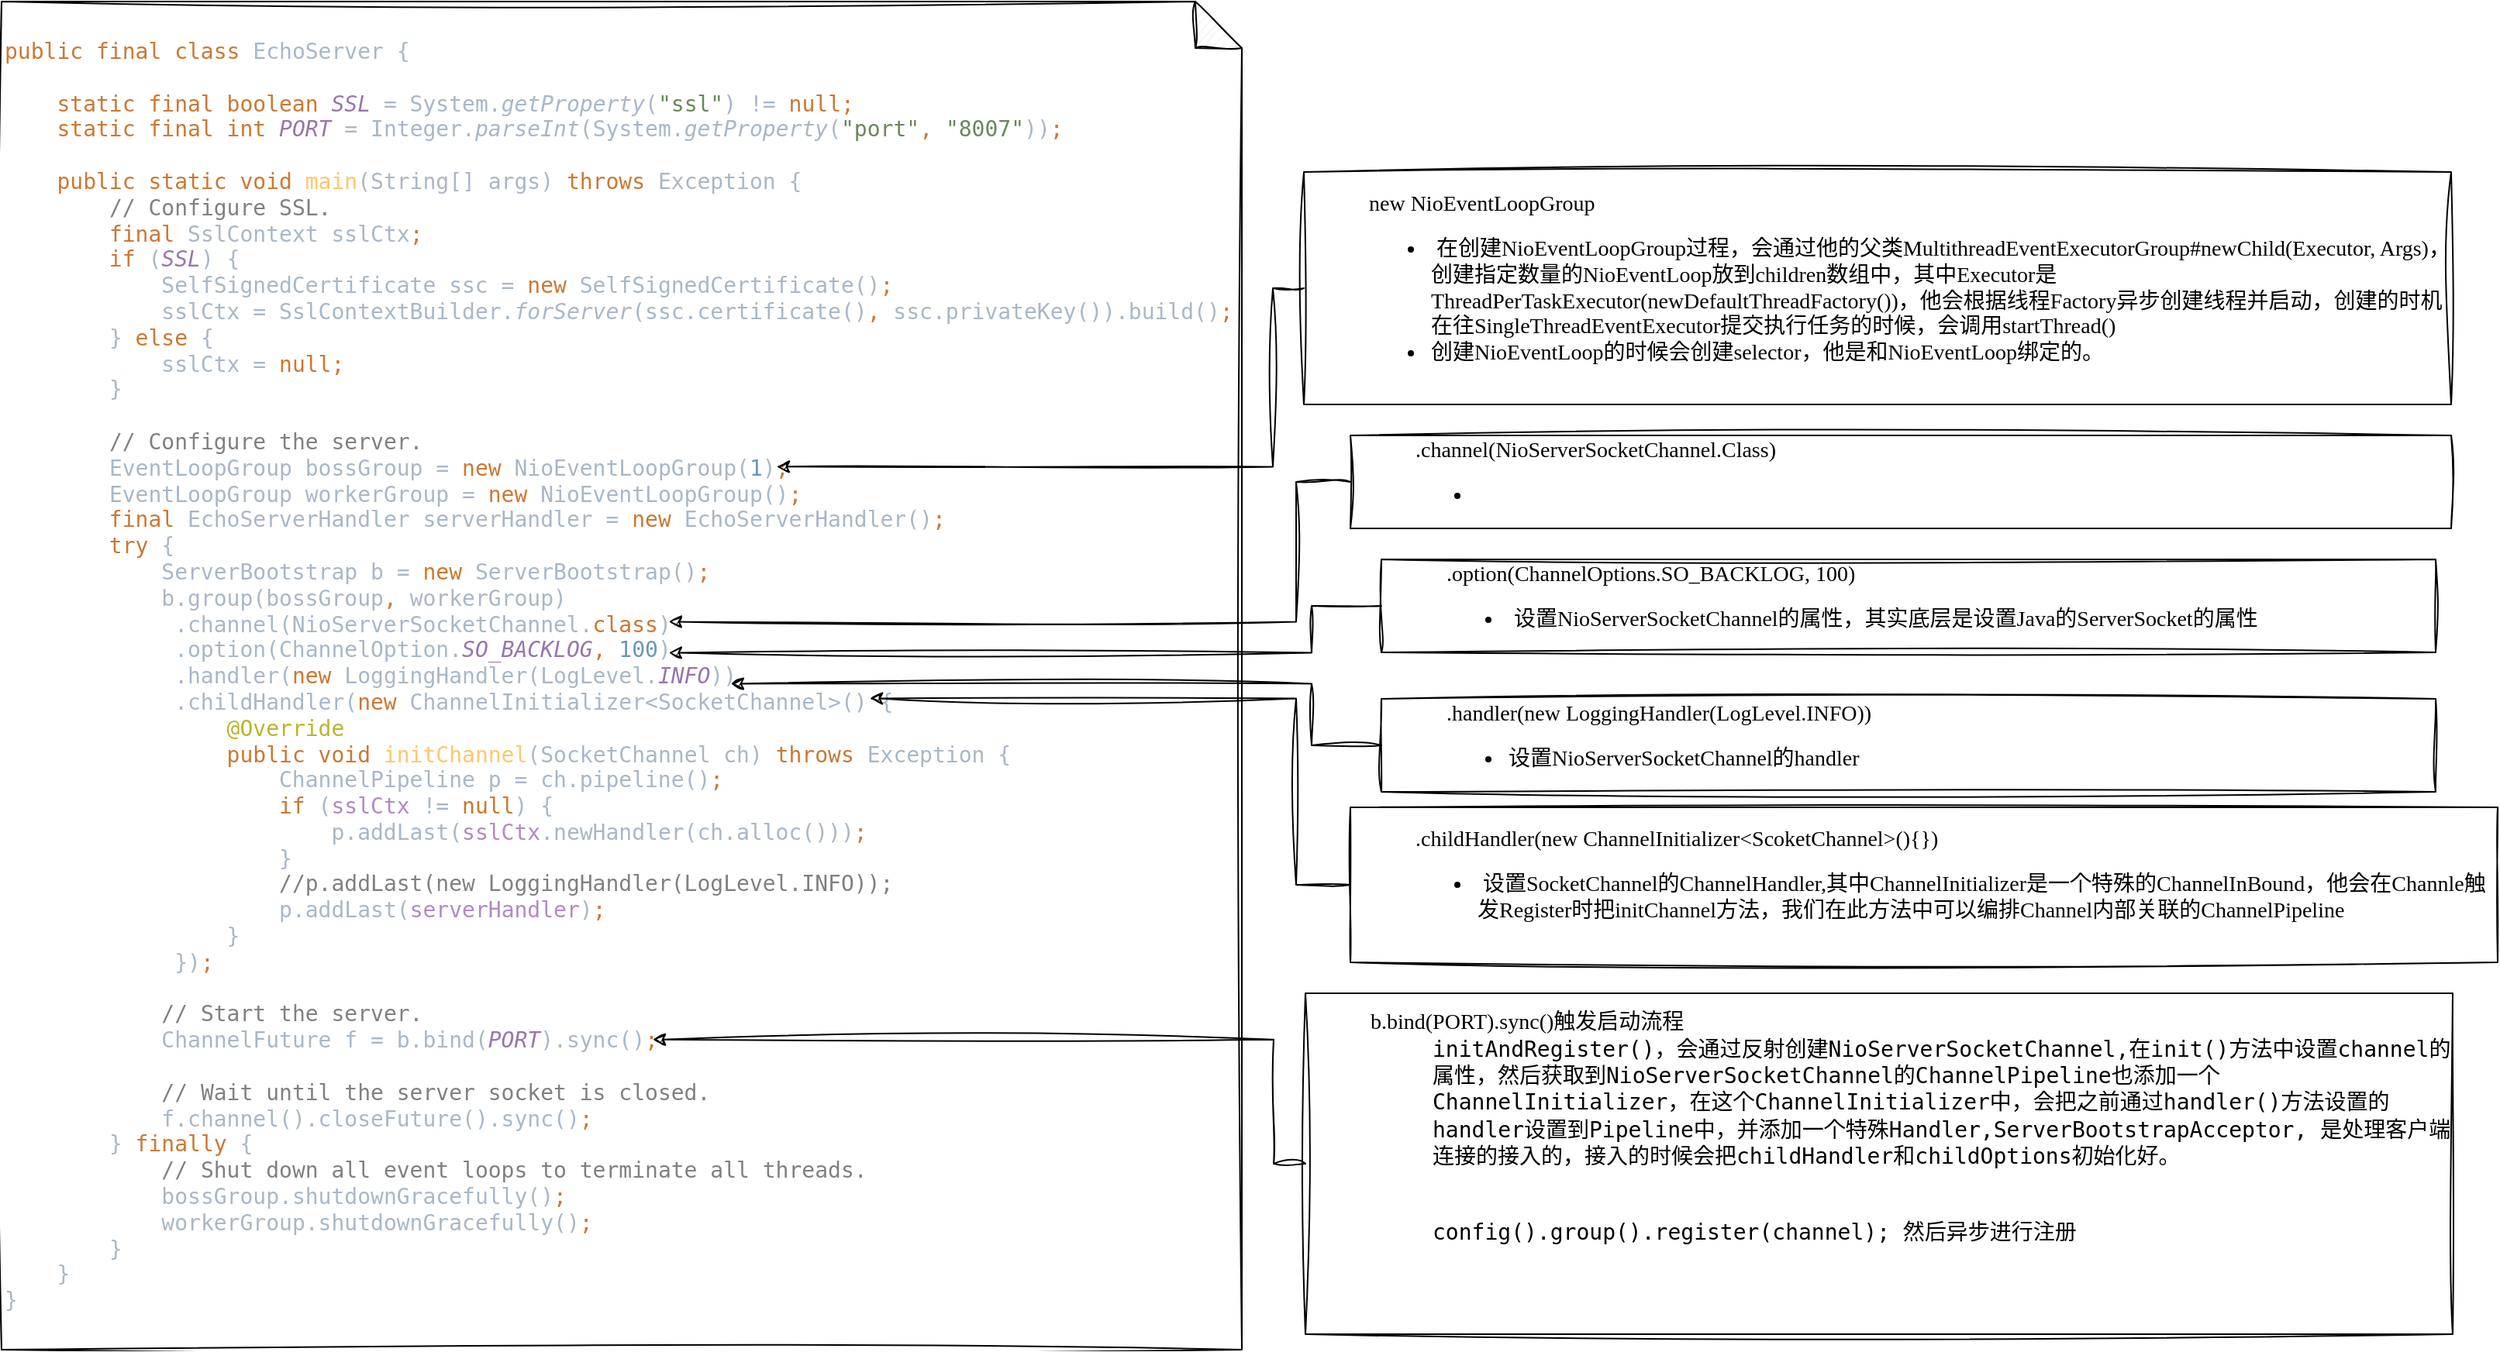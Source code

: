 <mxfile version="25.0.1">
  <diagram name="第 1 页" id="qz_eTlOUjigopzMpCS2V">
    <mxGraphModel dx="1434" dy="785" grid="1" gridSize="10" guides="1" tooltips="1" connect="1" arrows="1" fold="1" page="1" pageScale="1" pageWidth="827" pageHeight="1169" math="0" shadow="0">
      <root>
        <mxCell id="0" />
        <mxCell id="1" parent="0" />
        <mxCell id="QUjDSShRD5Z-mO_rARuF-3" value="&lt;div style=&quot;color: rgb(169, 183, 198);&quot;&gt;&lt;pre style=&quot;font-family: Monaco, monospace; font-size: 10.5pt;&quot;&gt;&lt;span style=&quot;color: rgb(204, 120, 50);&quot;&gt;public final class &lt;/span&gt;EchoServer {&lt;br&gt;&lt;br&gt;    &lt;span style=&quot;color: rgb(204, 120, 50);&quot;&gt;static final boolean &lt;/span&gt;&lt;span style=&quot;color: rgb(152, 118, 170); font-style: italic;&quot;&gt;SSL &lt;/span&gt;= System.&lt;span style=&quot;font-style: italic;&quot;&gt;getProperty&lt;/span&gt;(&lt;span style=&quot;color: rgb(106, 135, 89);&quot;&gt;&quot;ssl&quot;&lt;/span&gt;) != &lt;span style=&quot;color: rgb(204, 120, 50);&quot;&gt;null;&lt;br&gt;&lt;/span&gt;&lt;span style=&quot;color: rgb(204, 120, 50);&quot;&gt;    static final int &lt;/span&gt;&lt;span style=&quot;color: rgb(152, 118, 170); font-style: italic;&quot;&gt;PORT &lt;/span&gt;= Integer.&lt;span style=&quot;font-style: italic;&quot;&gt;parseInt&lt;/span&gt;(System.&lt;span style=&quot;font-style: italic;&quot;&gt;getProperty&lt;/span&gt;(&lt;span style=&quot;color: rgb(106, 135, 89);&quot;&gt;&quot;port&quot;&lt;/span&gt;&lt;span style=&quot;color: rgb(204, 120, 50);&quot;&gt;, &lt;/span&gt;&lt;span style=&quot;color: rgb(106, 135, 89);&quot;&gt;&quot;8007&quot;&lt;/span&gt;))&lt;span style=&quot;color: rgb(204, 120, 50);&quot;&gt;;&lt;br&gt;&lt;/span&gt;&lt;span style=&quot;color: rgb(204, 120, 50);&quot;&gt;&lt;br&gt;&lt;/span&gt;&lt;span style=&quot;color: rgb(204, 120, 50);&quot;&gt;    public static void &lt;/span&gt;&lt;span style=&quot;color: rgb(255, 198, 109);&quot;&gt;main&lt;/span&gt;(String[] args) &lt;span style=&quot;color: rgb(204, 120, 50);&quot;&gt;throws &lt;/span&gt;Exception {&lt;br&gt;        &lt;span style=&quot;color: rgb(128, 128, 128);&quot;&gt;// Configure SSL.&lt;br&gt;&lt;/span&gt;&lt;span style=&quot;color: rgb(128, 128, 128);&quot;&gt;        &lt;/span&gt;&lt;span style=&quot;color: rgb(204, 120, 50);&quot;&gt;final &lt;/span&gt;SslContext sslCtx&lt;span style=&quot;color: rgb(204, 120, 50);&quot;&gt;;&lt;br&gt;&lt;/span&gt;&lt;span style=&quot;color: rgb(204, 120, 50);&quot;&gt;        if &lt;/span&gt;(&lt;span style=&quot;color: rgb(152, 118, 170); font-style: italic;&quot;&gt;SSL&lt;/span&gt;) {&lt;br&gt;            SelfSignedCertificate ssc = &lt;span style=&quot;color: rgb(204, 120, 50);&quot;&gt;new &lt;/span&gt;SelfSignedCertificate()&lt;span style=&quot;color: rgb(204, 120, 50);&quot;&gt;;&lt;br&gt;&lt;/span&gt;&lt;span style=&quot;color: rgb(204, 120, 50);&quot;&gt;            &lt;/span&gt;sslCtx = SslContextBuilder.&lt;span style=&quot;font-style: italic;&quot;&gt;forServer&lt;/span&gt;(ssc.certificate()&lt;span style=&quot;color: rgb(204, 120, 50);&quot;&gt;, &lt;/span&gt;ssc.privateKey()).build()&lt;span style=&quot;color: rgb(204, 120, 50);&quot;&gt;;&lt;br&gt;&lt;/span&gt;&lt;span style=&quot;color: rgb(204, 120, 50);&quot;&gt;        &lt;/span&gt;} &lt;span style=&quot;color: rgb(204, 120, 50);&quot;&gt;else &lt;/span&gt;{&lt;br&gt;            sslCtx = &lt;span style=&quot;color: rgb(204, 120, 50);&quot;&gt;null;&lt;br&gt;&lt;/span&gt;&lt;span style=&quot;color: rgb(204, 120, 50);&quot;&gt;        &lt;/span&gt;}&lt;br&gt;&lt;br&gt;        &lt;span style=&quot;color: rgb(128, 128, 128);&quot;&gt;// Configure the server.&lt;br&gt;&lt;/span&gt;&lt;span style=&quot;color: rgb(128, 128, 128);&quot;&gt;        &lt;/span&gt;EventLoopGroup bossGroup = &lt;span style=&quot;color: rgb(204, 120, 50);&quot;&gt;new &lt;/span&gt;NioEventLoopGroup(&lt;span style=&quot;color: rgb(104, 151, 187);&quot;&gt;1&lt;/span&gt;)&lt;span style=&quot;color: rgb(204, 120, 50);&quot;&gt;;&lt;br&gt;&lt;/span&gt;&lt;span style=&quot;color: rgb(204, 120, 50);&quot;&gt;        &lt;/span&gt;EventLoopGroup workerGroup = &lt;span style=&quot;color: rgb(204, 120, 50);&quot;&gt;new &lt;/span&gt;NioEventLoopGroup()&lt;span style=&quot;color: rgb(204, 120, 50);&quot;&gt;;&lt;br&gt;&lt;/span&gt;&lt;span style=&quot;color: rgb(204, 120, 50);&quot;&gt;        final &lt;/span&gt;EchoServerHandler serverHandler = &lt;span style=&quot;color: rgb(204, 120, 50);&quot;&gt;new &lt;/span&gt;EchoServerHandler()&lt;span style=&quot;color: rgb(204, 120, 50);&quot;&gt;;&lt;br&gt;&lt;/span&gt;&lt;span style=&quot;color: rgb(204, 120, 50);&quot;&gt;        try &lt;/span&gt;{&lt;br&gt;            ServerBootstrap b = &lt;span style=&quot;color: rgb(204, 120, 50);&quot;&gt;new &lt;/span&gt;ServerBootstrap()&lt;span style=&quot;color: rgb(204, 120, 50);&quot;&gt;;&lt;br&gt;&lt;/span&gt;&lt;span style=&quot;color: rgb(204, 120, 50);&quot;&gt;            &lt;/span&gt;b.group(bossGroup&lt;span style=&quot;color: rgb(204, 120, 50);&quot;&gt;, &lt;/span&gt;workerGroup)&lt;br&gt;             .channel(NioServerSocketChannel.&lt;span style=&quot;color: rgb(204, 120, 50);&quot;&gt;class&lt;/span&gt;)&lt;br&gt;             .option(ChannelOption.&lt;span style=&quot;color: rgb(152, 118, 170); font-style: italic;&quot;&gt;SO_BACKLOG&lt;/span&gt;&lt;span style=&quot;color: rgb(204, 120, 50);&quot;&gt;, &lt;/span&gt;&lt;span style=&quot;color: rgb(104, 151, 187);&quot;&gt;100&lt;/span&gt;)&lt;br&gt;             .handler(&lt;span style=&quot;color: rgb(204, 120, 50);&quot;&gt;new &lt;/span&gt;LoggingHandler(LogLevel.&lt;span style=&quot;color: rgb(152, 118, 170); font-style: italic;&quot;&gt;INFO&lt;/span&gt;))&lt;br&gt;             .childHandler(&lt;span style=&quot;color: rgb(204, 120, 50);&quot;&gt;new &lt;/span&gt;ChannelInitializer&amp;lt;SocketChannel&amp;gt;() {&lt;br&gt;                 &lt;span style=&quot;color: rgb(187, 181, 41);&quot;&gt;@Override&lt;br&gt;&lt;/span&gt;&lt;span style=&quot;color: rgb(187, 181, 41);&quot;&gt;                 &lt;/span&gt;&lt;span style=&quot;color: rgb(204, 120, 50);&quot;&gt;public void &lt;/span&gt;&lt;span style=&quot;color: rgb(255, 198, 109);&quot;&gt;initChannel&lt;/span&gt;(SocketChannel ch) &lt;span style=&quot;color: rgb(204, 120, 50);&quot;&gt;throws &lt;/span&gt;Exception {&lt;br&gt;                     ChannelPipeline p = ch.pipeline()&lt;span style=&quot;color: rgb(204, 120, 50);&quot;&gt;;&lt;br&gt;&lt;/span&gt;&lt;span style=&quot;color: rgb(204, 120, 50);&quot;&gt;                     if &lt;/span&gt;(&lt;span style=&quot;color: rgb(179, 137, 197);&quot;&gt;sslCtx &lt;/span&gt;!= &lt;span style=&quot;color: rgb(204, 120, 50);&quot;&gt;null&lt;/span&gt;) {&lt;br&gt;                         p.addLast(&lt;span style=&quot;color: rgb(179, 137, 197);&quot;&gt;sslCtx&lt;/span&gt;.newHandler(ch.alloc()))&lt;span style=&quot;color: rgb(204, 120, 50);&quot;&gt;;&lt;br&gt;&lt;/span&gt;&lt;span style=&quot;color: rgb(204, 120, 50);&quot;&gt;                     &lt;/span&gt;}&lt;br&gt;                     &lt;span style=&quot;color: rgb(128, 128, 128);&quot;&gt;//p.addLast(new LoggingHandler(LogLevel.INFO));&lt;br&gt;&lt;/span&gt;&lt;span style=&quot;color: rgb(128, 128, 128);&quot;&gt;                     &lt;/span&gt;p.addLast(&lt;span style=&quot;color: rgb(179, 137, 197);&quot;&gt;serverHandler&lt;/span&gt;)&lt;span style=&quot;color: rgb(204, 120, 50);&quot;&gt;;&lt;br&gt;&lt;/span&gt;&lt;span style=&quot;color: rgb(204, 120, 50);&quot;&gt;                 &lt;/span&gt;}&lt;br&gt;             })&lt;span style=&quot;color: rgb(204, 120, 50);&quot;&gt;;&lt;br&gt;&lt;/span&gt;&lt;span style=&quot;color: rgb(204, 120, 50);&quot;&gt;&lt;br&gt;&lt;/span&gt;&lt;span style=&quot;color: rgb(204, 120, 50);&quot;&gt;            &lt;/span&gt;&lt;span style=&quot;color: rgb(128, 128, 128);&quot;&gt;// Start the server.&lt;br&gt;&lt;/span&gt;&lt;span style=&quot;color: rgb(128, 128, 128);&quot;&gt;            &lt;/span&gt;ChannelFuture f = b.bind(&lt;span style=&quot;color: rgb(152, 118, 170); font-style: italic;&quot;&gt;PORT&lt;/span&gt;).sync()&lt;span style=&quot;color: rgb(204, 120, 50);&quot;&gt;;&lt;br&gt;&lt;/span&gt;&lt;span style=&quot;color: rgb(204, 120, 50);&quot;&gt;&lt;br&gt;&lt;/span&gt;&lt;span style=&quot;color: rgb(204, 120, 50);&quot;&gt;            &lt;/span&gt;&lt;span style=&quot;color: rgb(128, 128, 128);&quot;&gt;// Wait until the server socket is closed.&lt;br&gt;&lt;/span&gt;&lt;span style=&quot;color: rgb(128, 128, 128);&quot;&gt;            &lt;/span&gt;f.channel().closeFuture().sync()&lt;span style=&quot;color: rgb(204, 120, 50);&quot;&gt;;&lt;br&gt;&lt;/span&gt;&lt;span style=&quot;color: rgb(204, 120, 50);&quot;&gt;        &lt;/span&gt;} &lt;span style=&quot;color: rgb(204, 120, 50);&quot;&gt;finally &lt;/span&gt;{&lt;br&gt;            &lt;span style=&quot;color: rgb(128, 128, 128);&quot;&gt;// Shut down all event loops to terminate all threads.&lt;br&gt;&lt;/span&gt;&lt;span style=&quot;color: rgb(128, 128, 128);&quot;&gt;            &lt;/span&gt;bossGroup.shutdownGracefully()&lt;span style=&quot;color: rgb(204, 120, 50);&quot;&gt;;&lt;br&gt;&lt;/span&gt;&lt;span style=&quot;color: rgb(204, 120, 50);&quot;&gt;            &lt;/span&gt;workerGroup.shutdownGracefully()&lt;span style=&quot;color: rgb(204, 120, 50);&quot;&gt;;&lt;br&gt;&lt;/span&gt;&lt;span style=&quot;color: rgb(204, 120, 50);&quot;&gt;        &lt;/span&gt;}&lt;br&gt;    }&lt;br&gt;}&lt;/pre&gt;&lt;/div&gt;" style="shape=note;whiteSpace=wrap;html=1;backgroundOutline=1;darkOpacity=0.05;sketch=1;hachureGap=4;jiggle=2;curveFitting=1;fontFamily=Architects Daughter;fontSource=https%3A%2F%2Ffonts.googleapis.com%2Fcss%3Ffamily%3DArchitects%2BDaughter;align=left;labelBackgroundColor=none;" vertex="1" parent="1">
          <mxGeometry x="30" y="240" width="800" height="870" as="geometry" />
        </mxCell>
        <mxCell id="QUjDSShRD5Z-mO_rARuF-4" value="&lt;blockquote style=&quot;margin: 0 0 0 40px; border: none; padding: 0px;&quot;&gt;&lt;font style=&quot;font-size: 14px;&quot; face=&quot;Comic Sans MS&quot;&gt;new NioEventLoopGroup&lt;/font&gt;&lt;/blockquote&gt;&lt;blockquote style=&quot;margin: 0 0 0 40px; border: none; padding: 0px;&quot;&gt;&lt;ul&gt;&lt;li&gt;&lt;span style=&quot;font-size: 14px; font-family: &amp;quot;Comic Sans MS&amp;quot;; background-color: initial;&quot;&gt;&amp;nbsp;在创建NioEventLoopGroup过程，会通过他的父类MultithreadEventExecutorGroup#newChild(Executor, Args)，创建指定数量的NioEventLoop放到&lt;font style=&quot;background-color: initial;&quot; face=&quot;Comic Sans MS&quot;&gt;children数组中，其中Executor是&lt;/font&gt;&lt;/span&gt;&lt;font style=&quot;font-size: 14px;&quot; face=&quot;Comic Sans MS&quot;&gt;ThreadPerTaskExecutor(newDefaultThreadFactory())，他会根据线程Factory异步创建线程并启动，创建的时机在往&lt;/font&gt;&lt;font style=&quot;font-size: 14px;&quot; face=&quot;Comic Sans MS&quot;&gt;SingleThreadEventExecutor提交执行任务的时候，会调用&lt;/font&gt;&lt;font style=&quot;font-size: 14px;&quot; face=&quot;Comic Sans MS&quot;&gt;startThread()&lt;/font&gt;&lt;/li&gt;&lt;li&gt;&lt;font face=&quot;Comic Sans MS&quot;&gt;&lt;span style=&quot;font-size: 14px;&quot;&gt;创建NioEventLoop的时候会创建selector，他是和NioEventLoop绑定的。&lt;/span&gt;&lt;/font&gt;&lt;/li&gt;&lt;/ul&gt;&lt;/blockquote&gt;" style="rounded=0;whiteSpace=wrap;html=1;sketch=1;hachureGap=4;jiggle=2;curveFitting=1;fontFamily=Architects Daughter;fontSource=https%3A%2F%2Ffonts.googleapis.com%2Fcss%3Ffamily%3DArchitects%2BDaughter;align=left;" vertex="1" parent="1">
          <mxGeometry x="870" y="350" width="740" height="150" as="geometry" />
        </mxCell>
        <mxCell id="QUjDSShRD5Z-mO_rARuF-5" style="edgeStyle=orthogonalEdgeStyle;rounded=0;sketch=1;hachureGap=4;jiggle=2;curveFitting=1;orthogonalLoop=1;jettySize=auto;html=1;entryX=0.625;entryY=0.345;entryDx=0;entryDy=0;entryPerimeter=0;fontFamily=Architects Daughter;fontSource=https%3A%2F%2Ffonts.googleapis.com%2Fcss%3Ffamily%3DArchitects%2BDaughter;" edge="1" parent="1" source="QUjDSShRD5Z-mO_rARuF-4" target="QUjDSShRD5Z-mO_rARuF-3">
          <mxGeometry relative="1" as="geometry" />
        </mxCell>
        <mxCell id="QUjDSShRD5Z-mO_rARuF-6" value="&lt;blockquote style=&quot;margin: 0 0 0 40px; border: none; padding: 0px;&quot;&gt;&lt;font face=&quot;Comic Sans MS&quot;&gt;&lt;span style=&quot;font-size: 14px;&quot;&gt;.channel(NioServerSocketChannel.Class)&lt;/span&gt;&lt;/font&gt;&lt;/blockquote&gt;&lt;blockquote style=&quot;margin: 0 0 0 40px; border: none; padding: 0px;&quot;&gt;&lt;ul&gt;&lt;li&gt;&lt;span style=&quot;font-size: 14px; font-family: &amp;quot;Comic Sans MS&amp;quot;; background-color: initial;&quot;&gt;&amp;nbsp;&lt;/span&gt;&lt;/li&gt;&lt;/ul&gt;&lt;/blockquote&gt;" style="rounded=0;whiteSpace=wrap;html=1;sketch=1;hachureGap=4;jiggle=2;curveFitting=1;fontFamily=Architects Daughter;fontSource=https%3A%2F%2Ffonts.googleapis.com%2Fcss%3Ffamily%3DArchitects%2BDaughter;align=left;" vertex="1" parent="1">
          <mxGeometry x="900" y="520" width="710" height="60" as="geometry" />
        </mxCell>
        <mxCell id="QUjDSShRD5Z-mO_rARuF-8" style="edgeStyle=orthogonalEdgeStyle;rounded=0;sketch=1;hachureGap=4;jiggle=2;curveFitting=1;orthogonalLoop=1;jettySize=auto;html=1;entryX=0.538;entryY=0.46;entryDx=0;entryDy=0;entryPerimeter=0;fontFamily=Architects Daughter;fontSource=https%3A%2F%2Ffonts.googleapis.com%2Fcss%3Ffamily%3DArchitects%2BDaughter;" edge="1" parent="1" source="QUjDSShRD5Z-mO_rARuF-6" target="QUjDSShRD5Z-mO_rARuF-3">
          <mxGeometry relative="1" as="geometry" />
        </mxCell>
        <mxCell id="QUjDSShRD5Z-mO_rARuF-9" value="&lt;blockquote style=&quot;margin: 0 0 0 40px; border: none; padding: 0px;&quot;&gt;&lt;font face=&quot;Comic Sans MS&quot;&gt;&lt;span style=&quot;font-size: 14px;&quot;&gt;.childHandler(new ChannelInitializer&amp;lt;ScoketChannel&amp;gt;(){})&lt;/span&gt;&lt;/font&gt;&lt;/blockquote&gt;&lt;blockquote style=&quot;margin: 0 0 0 40px; border: none; padding: 0px;&quot;&gt;&lt;ul&gt;&lt;li&gt;&lt;span style=&quot;font-size: 14px; font-family: &amp;quot;Comic Sans MS&amp;quot;; background-color: initial;&quot;&gt;&amp;nbsp;设置SocketChannel的ChannelHandler,其中ChannelInitializer是一个特殊的ChannelInBound，他会在Channle触发Register时把initChannel方法，我们在此方法中可以编排Channel内部关联的ChannelPipeline&lt;br&gt;&lt;/span&gt;&lt;/li&gt;&lt;/ul&gt;&lt;/blockquote&gt;" style="rounded=0;whiteSpace=wrap;html=1;sketch=1;hachureGap=4;jiggle=2;curveFitting=1;fontFamily=Architects Daughter;fontSource=https%3A%2F%2Ffonts.googleapis.com%2Fcss%3Ffamily%3DArchitects%2BDaughter;align=left;" vertex="1" parent="1">
          <mxGeometry x="900" y="760" width="740" height="100" as="geometry" />
        </mxCell>
        <mxCell id="QUjDSShRD5Z-mO_rARuF-10" style="edgeStyle=orthogonalEdgeStyle;rounded=0;sketch=1;hachureGap=4;jiggle=2;curveFitting=1;orthogonalLoop=1;jettySize=auto;html=1;entryX=0.7;entryY=0.517;entryDx=0;entryDy=0;entryPerimeter=0;fontFamily=Architects Daughter;fontSource=https%3A%2F%2Ffonts.googleapis.com%2Fcss%3Ffamily%3DArchitects%2BDaughter;" edge="1" parent="1" source="QUjDSShRD5Z-mO_rARuF-9" target="QUjDSShRD5Z-mO_rARuF-3">
          <mxGeometry relative="1" as="geometry" />
        </mxCell>
        <mxCell id="QUjDSShRD5Z-mO_rARuF-11" value="&lt;blockquote style=&quot;margin: 0 0 0 40px; border: none; padding: 0px;&quot;&gt;&lt;font style=&quot;font-size: 14px;&quot; face=&quot;Comic Sans MS&quot;&gt;b.bind(PORT).sync()触发启动流程&lt;/font&gt;&lt;/blockquote&gt;&lt;blockquote style=&quot;margin: 0 0 0 40px; border: none; padding: 0px;&quot;&gt;&lt;blockquote style=&quot;margin: 0 0 0 40px; border: none; padding: 0px;&quot;&gt;&lt;span style=&quot;font-family: Monaco, monospace; font-size: 10.5pt;&quot;&gt;initAndRegister()，会通过反射创建NioServerSocketChannel,在init()方法中设置channel的属性，然后获取到NioServerSocketChannel的ChannelPipeline也添加一个ChannelInitializer，在这个&lt;/span&gt;&lt;span style=&quot;font-family: Monaco, monospace; font-size: 14px; background-color: initial;&quot;&gt;ChannelInitializer中，会把之前通过handler()方法设置的handler设置到Pipeline中，并添加一个特殊Handler,&lt;/span&gt;&lt;span style=&quot;font-family: Monaco, monospace; font-size: 10.5pt;&quot;&gt;ServerBootstrapAcceptor, 是处理客户端连接的接入的，接入的时候会把childHandler和childOptions初始化好。&lt;/span&gt;&lt;/blockquote&gt;&lt;blockquote style=&quot;margin: 0 0 0 40px; border: none; padding: 0px;&quot;&gt;&lt;span style=&quot;font-family: Monaco, monospace; font-size: 10.5pt;&quot;&gt;&lt;br&gt;&lt;/span&gt;&lt;/blockquote&gt;&lt;blockquote style=&quot;margin: 0 0 0 40px; border: none; padding: 0px;&quot;&gt;&lt;div style=&quot;&quot;&gt;&lt;pre style=&quot;font-family: Monaco, monospace; font-size: 10.5pt;&quot;&gt;config().group().register(channel); 然后异步进行注册&lt;/pre&gt;&lt;/div&gt;&lt;/blockquote&gt;&lt;/blockquote&gt;&lt;blockquote style=&quot;margin: 0 0 0 40px; border: none; padding: 0px;&quot;&gt;&lt;span style=&quot;background-color: initial; font-family: &amp;quot;Comic Sans MS&amp;quot;; font-size: 14px;&quot;&gt;&lt;span style=&quot;white-space: pre;&quot;&gt;&#x9;&lt;/span&gt;&lt;span style=&quot;white-space: pre;&quot;&gt;&#x9;&lt;/span&gt;&lt;br&gt;&lt;/span&gt;&lt;/blockquote&gt;&lt;blockquote style=&quot;margin: 0 0 0 40px; border: none; padding: 0px;&quot;&gt;&lt;span style=&quot;background-color: initial; font-family: &amp;quot;Comic Sans MS&amp;quot;; font-size: 14px;&quot;&gt;&lt;span style=&quot;white-space: pre;&quot;&gt;&#x9;&lt;/span&gt;&lt;span style=&quot;white-space: pre;&quot;&gt;&#x9;&lt;/span&gt;&lt;br&gt;&lt;/span&gt;&lt;/blockquote&gt;" style="rounded=0;whiteSpace=wrap;html=1;sketch=1;hachureGap=4;jiggle=2;curveFitting=1;fontFamily=Architects Daughter;fontSource=https%3A%2F%2Ffonts.googleapis.com%2Fcss%3Ffamily%3DArchitects%2BDaughter;align=left;" vertex="1" parent="1">
          <mxGeometry x="871" y="880" width="740" height="220" as="geometry" />
        </mxCell>
        <mxCell id="QUjDSShRD5Z-mO_rARuF-12" style="edgeStyle=orthogonalEdgeStyle;rounded=0;sketch=1;hachureGap=4;jiggle=2;curveFitting=1;orthogonalLoop=1;jettySize=auto;html=1;entryX=0.525;entryY=0.77;entryDx=0;entryDy=0;entryPerimeter=0;fontFamily=Architects Daughter;fontSource=https%3A%2F%2Ffonts.googleapis.com%2Fcss%3Ffamily%3DArchitects%2BDaughter;" edge="1" parent="1" source="QUjDSShRD5Z-mO_rARuF-11" target="QUjDSShRD5Z-mO_rARuF-3">
          <mxGeometry relative="1" as="geometry" />
        </mxCell>
        <mxCell id="QUjDSShRD5Z-mO_rARuF-13" value="&lt;blockquote style=&quot;margin: 0 0 0 40px; border: none; padding: 0px;&quot;&gt;&lt;font face=&quot;Comic Sans MS&quot;&gt;&lt;span style=&quot;font-size: 14px;&quot;&gt;.option(ChannelOptions.SO_BACKLOG, 100)&lt;/span&gt;&lt;/font&gt;&lt;/blockquote&gt;&lt;blockquote style=&quot;margin: 0 0 0 40px; border: none; padding: 0px;&quot;&gt;&lt;ul&gt;&lt;li&gt;&lt;span style=&quot;font-size: 14px; font-family: &amp;quot;Comic Sans MS&amp;quot;; background-color: initial;&quot;&gt;&amp;nbsp;设置NioServerSocketChannel的属性，其实底层是设置Java的ServerSocket的属性&lt;/span&gt;&lt;/li&gt;&lt;/ul&gt;&lt;/blockquote&gt;" style="rounded=0;whiteSpace=wrap;html=1;sketch=1;hachureGap=4;jiggle=2;curveFitting=1;fontFamily=Architects Daughter;fontSource=https%3A%2F%2Ffonts.googleapis.com%2Fcss%3Ffamily%3DArchitects%2BDaughter;align=left;" vertex="1" parent="1">
          <mxGeometry x="920" y="600" width="680" height="60" as="geometry" />
        </mxCell>
        <mxCell id="QUjDSShRD5Z-mO_rARuF-14" style="edgeStyle=orthogonalEdgeStyle;rounded=0;sketch=1;hachureGap=4;jiggle=2;curveFitting=1;orthogonalLoop=1;jettySize=auto;html=1;entryX=0.538;entryY=0.483;entryDx=0;entryDy=0;entryPerimeter=0;fontFamily=Architects Daughter;fontSource=https%3A%2F%2Ffonts.googleapis.com%2Fcss%3Ffamily%3DArchitects%2BDaughter;" edge="1" parent="1" source="QUjDSShRD5Z-mO_rARuF-13" target="QUjDSShRD5Z-mO_rARuF-3">
          <mxGeometry relative="1" as="geometry" />
        </mxCell>
        <mxCell id="QUjDSShRD5Z-mO_rARuF-15" value="&lt;blockquote style=&quot;margin: 0 0 0 40px; border: none; padding: 0px;&quot;&gt;&lt;font face=&quot;Comic Sans MS&quot;&gt;&lt;span style=&quot;font-size: 14px;&quot;&gt;.handler(new LoggingHandler(LogLevel.INFO))&lt;/span&gt;&lt;/font&gt;&lt;/blockquote&gt;&lt;blockquote style=&quot;margin: 0 0 0 40px; border: none; padding: 0px;&quot;&gt;&lt;ul&gt;&lt;li&gt;&lt;font face=&quot;Comic Sans MS&quot;&gt;&lt;span style=&quot;font-size: 14px;&quot;&gt;设置&lt;/span&gt;&lt;/font&gt;&lt;span style=&quot;font-family: &amp;quot;Comic Sans MS&amp;quot;; font-size: 14px;&quot;&gt;NioServerSocketChannel的handler&lt;/span&gt;&lt;/li&gt;&lt;/ul&gt;&lt;/blockquote&gt;" style="rounded=0;whiteSpace=wrap;html=1;sketch=1;hachureGap=4;jiggle=2;curveFitting=1;fontFamily=Architects Daughter;fontSource=https%3A%2F%2Ffonts.googleapis.com%2Fcss%3Ffamily%3DArchitects%2BDaughter;align=left;" vertex="1" parent="1">
          <mxGeometry x="920" y="690" width="680" height="60" as="geometry" />
        </mxCell>
        <mxCell id="QUjDSShRD5Z-mO_rARuF-16" style="edgeStyle=orthogonalEdgeStyle;rounded=0;sketch=1;hachureGap=4;jiggle=2;curveFitting=1;orthogonalLoop=1;jettySize=auto;html=1;entryX=0.588;entryY=0.506;entryDx=0;entryDy=0;entryPerimeter=0;fontFamily=Architects Daughter;fontSource=https%3A%2F%2Ffonts.googleapis.com%2Fcss%3Ffamily%3DArchitects%2BDaughter;" edge="1" parent="1" source="QUjDSShRD5Z-mO_rARuF-15" target="QUjDSShRD5Z-mO_rARuF-3">
          <mxGeometry relative="1" as="geometry" />
        </mxCell>
      </root>
    </mxGraphModel>
  </diagram>
</mxfile>
